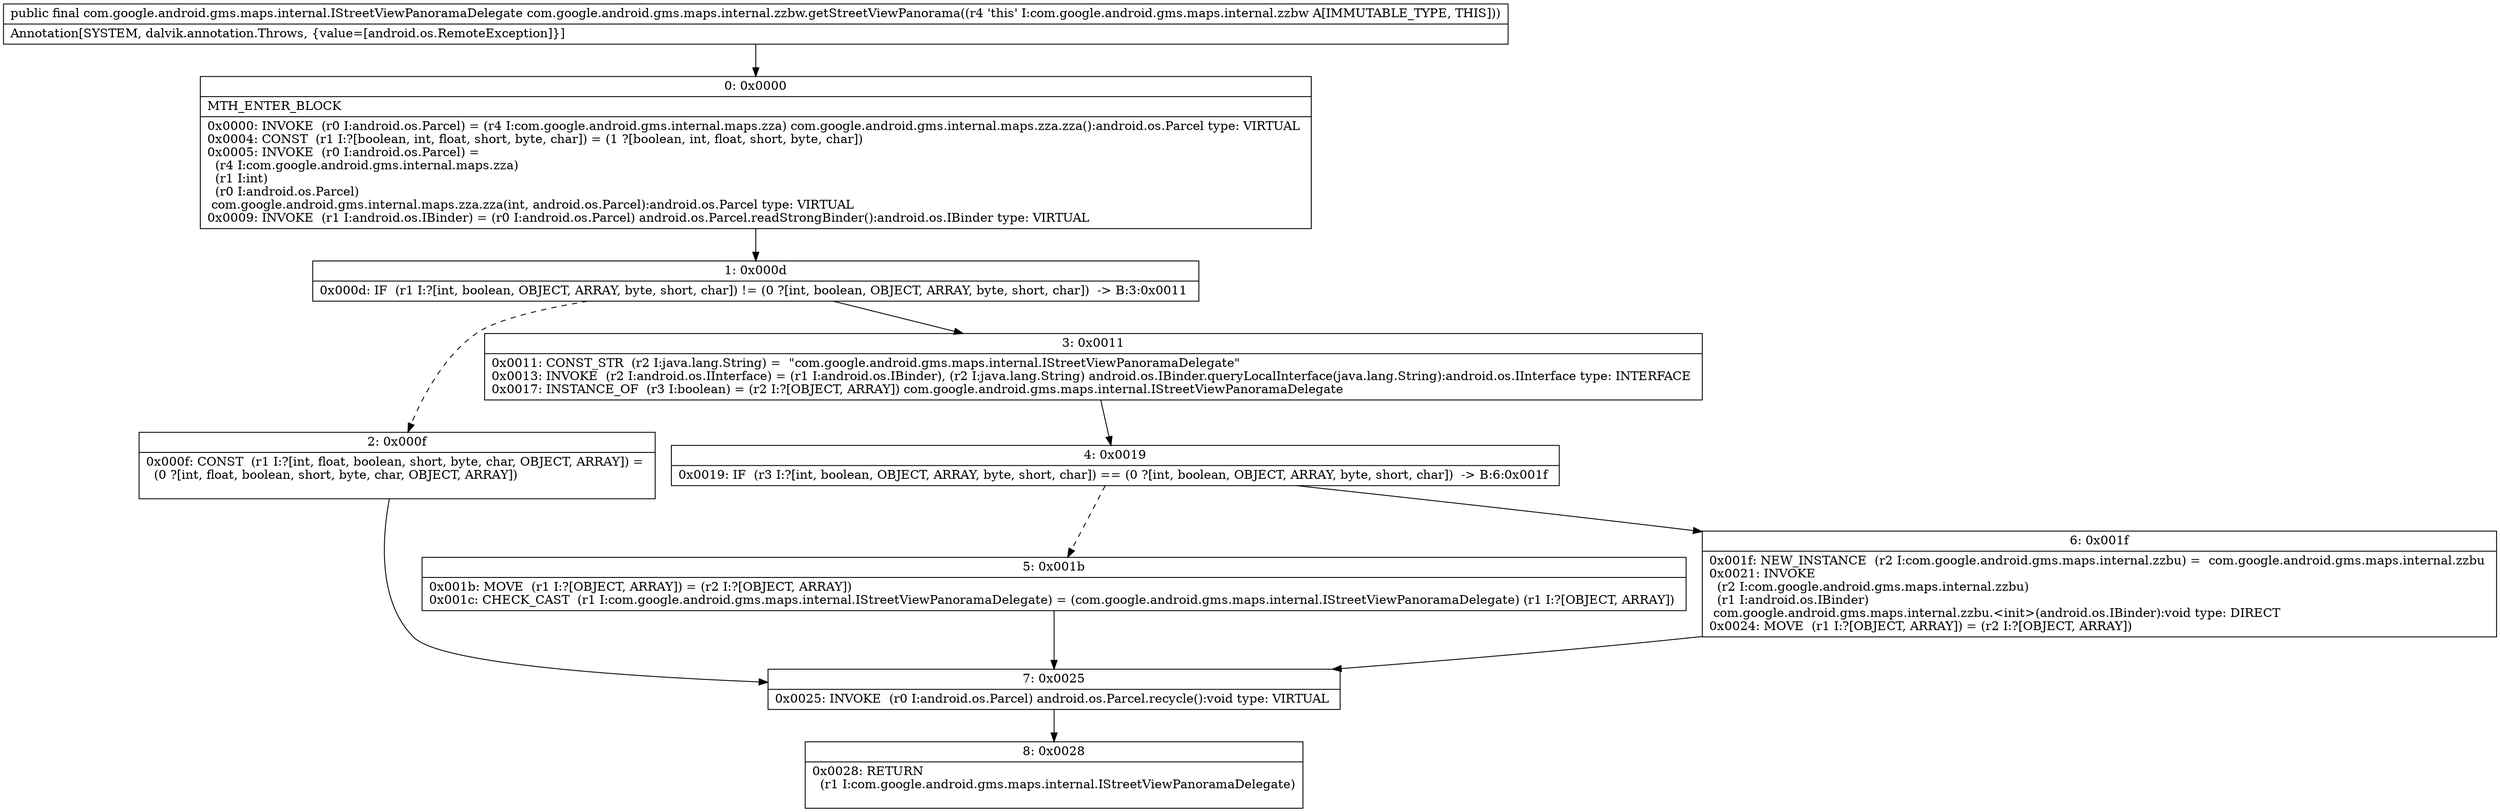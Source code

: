 digraph "CFG forcom.google.android.gms.maps.internal.zzbw.getStreetViewPanorama()Lcom\/google\/android\/gms\/maps\/internal\/IStreetViewPanoramaDelegate;" {
Node_0 [shape=record,label="{0\:\ 0x0000|MTH_ENTER_BLOCK\l|0x0000: INVOKE  (r0 I:android.os.Parcel) = (r4 I:com.google.android.gms.internal.maps.zza) com.google.android.gms.internal.maps.zza.zza():android.os.Parcel type: VIRTUAL \l0x0004: CONST  (r1 I:?[boolean, int, float, short, byte, char]) = (1 ?[boolean, int, float, short, byte, char]) \l0x0005: INVOKE  (r0 I:android.os.Parcel) = \l  (r4 I:com.google.android.gms.internal.maps.zza)\l  (r1 I:int)\l  (r0 I:android.os.Parcel)\l com.google.android.gms.internal.maps.zza.zza(int, android.os.Parcel):android.os.Parcel type: VIRTUAL \l0x0009: INVOKE  (r1 I:android.os.IBinder) = (r0 I:android.os.Parcel) android.os.Parcel.readStrongBinder():android.os.IBinder type: VIRTUAL \l}"];
Node_1 [shape=record,label="{1\:\ 0x000d|0x000d: IF  (r1 I:?[int, boolean, OBJECT, ARRAY, byte, short, char]) != (0 ?[int, boolean, OBJECT, ARRAY, byte, short, char])  \-\> B:3:0x0011 \l}"];
Node_2 [shape=record,label="{2\:\ 0x000f|0x000f: CONST  (r1 I:?[int, float, boolean, short, byte, char, OBJECT, ARRAY]) = \l  (0 ?[int, float, boolean, short, byte, char, OBJECT, ARRAY])\l \l}"];
Node_3 [shape=record,label="{3\:\ 0x0011|0x0011: CONST_STR  (r2 I:java.lang.String) =  \"com.google.android.gms.maps.internal.IStreetViewPanoramaDelegate\" \l0x0013: INVOKE  (r2 I:android.os.IInterface) = (r1 I:android.os.IBinder), (r2 I:java.lang.String) android.os.IBinder.queryLocalInterface(java.lang.String):android.os.IInterface type: INTERFACE \l0x0017: INSTANCE_OF  (r3 I:boolean) = (r2 I:?[OBJECT, ARRAY]) com.google.android.gms.maps.internal.IStreetViewPanoramaDelegate \l}"];
Node_4 [shape=record,label="{4\:\ 0x0019|0x0019: IF  (r3 I:?[int, boolean, OBJECT, ARRAY, byte, short, char]) == (0 ?[int, boolean, OBJECT, ARRAY, byte, short, char])  \-\> B:6:0x001f \l}"];
Node_5 [shape=record,label="{5\:\ 0x001b|0x001b: MOVE  (r1 I:?[OBJECT, ARRAY]) = (r2 I:?[OBJECT, ARRAY]) \l0x001c: CHECK_CAST  (r1 I:com.google.android.gms.maps.internal.IStreetViewPanoramaDelegate) = (com.google.android.gms.maps.internal.IStreetViewPanoramaDelegate) (r1 I:?[OBJECT, ARRAY]) \l}"];
Node_6 [shape=record,label="{6\:\ 0x001f|0x001f: NEW_INSTANCE  (r2 I:com.google.android.gms.maps.internal.zzbu) =  com.google.android.gms.maps.internal.zzbu \l0x0021: INVOKE  \l  (r2 I:com.google.android.gms.maps.internal.zzbu)\l  (r1 I:android.os.IBinder)\l com.google.android.gms.maps.internal.zzbu.\<init\>(android.os.IBinder):void type: DIRECT \l0x0024: MOVE  (r1 I:?[OBJECT, ARRAY]) = (r2 I:?[OBJECT, ARRAY]) \l}"];
Node_7 [shape=record,label="{7\:\ 0x0025|0x0025: INVOKE  (r0 I:android.os.Parcel) android.os.Parcel.recycle():void type: VIRTUAL \l}"];
Node_8 [shape=record,label="{8\:\ 0x0028|0x0028: RETURN  \l  (r1 I:com.google.android.gms.maps.internal.IStreetViewPanoramaDelegate)\l \l}"];
MethodNode[shape=record,label="{public final com.google.android.gms.maps.internal.IStreetViewPanoramaDelegate com.google.android.gms.maps.internal.zzbw.getStreetViewPanorama((r4 'this' I:com.google.android.gms.maps.internal.zzbw A[IMMUTABLE_TYPE, THIS]))  | Annotation[SYSTEM, dalvik.annotation.Throws, \{value=[android.os.RemoteException]\}]\l}"];
MethodNode -> Node_0;
Node_0 -> Node_1;
Node_1 -> Node_2[style=dashed];
Node_1 -> Node_3;
Node_2 -> Node_7;
Node_3 -> Node_4;
Node_4 -> Node_5[style=dashed];
Node_4 -> Node_6;
Node_5 -> Node_7;
Node_6 -> Node_7;
Node_7 -> Node_8;
}

